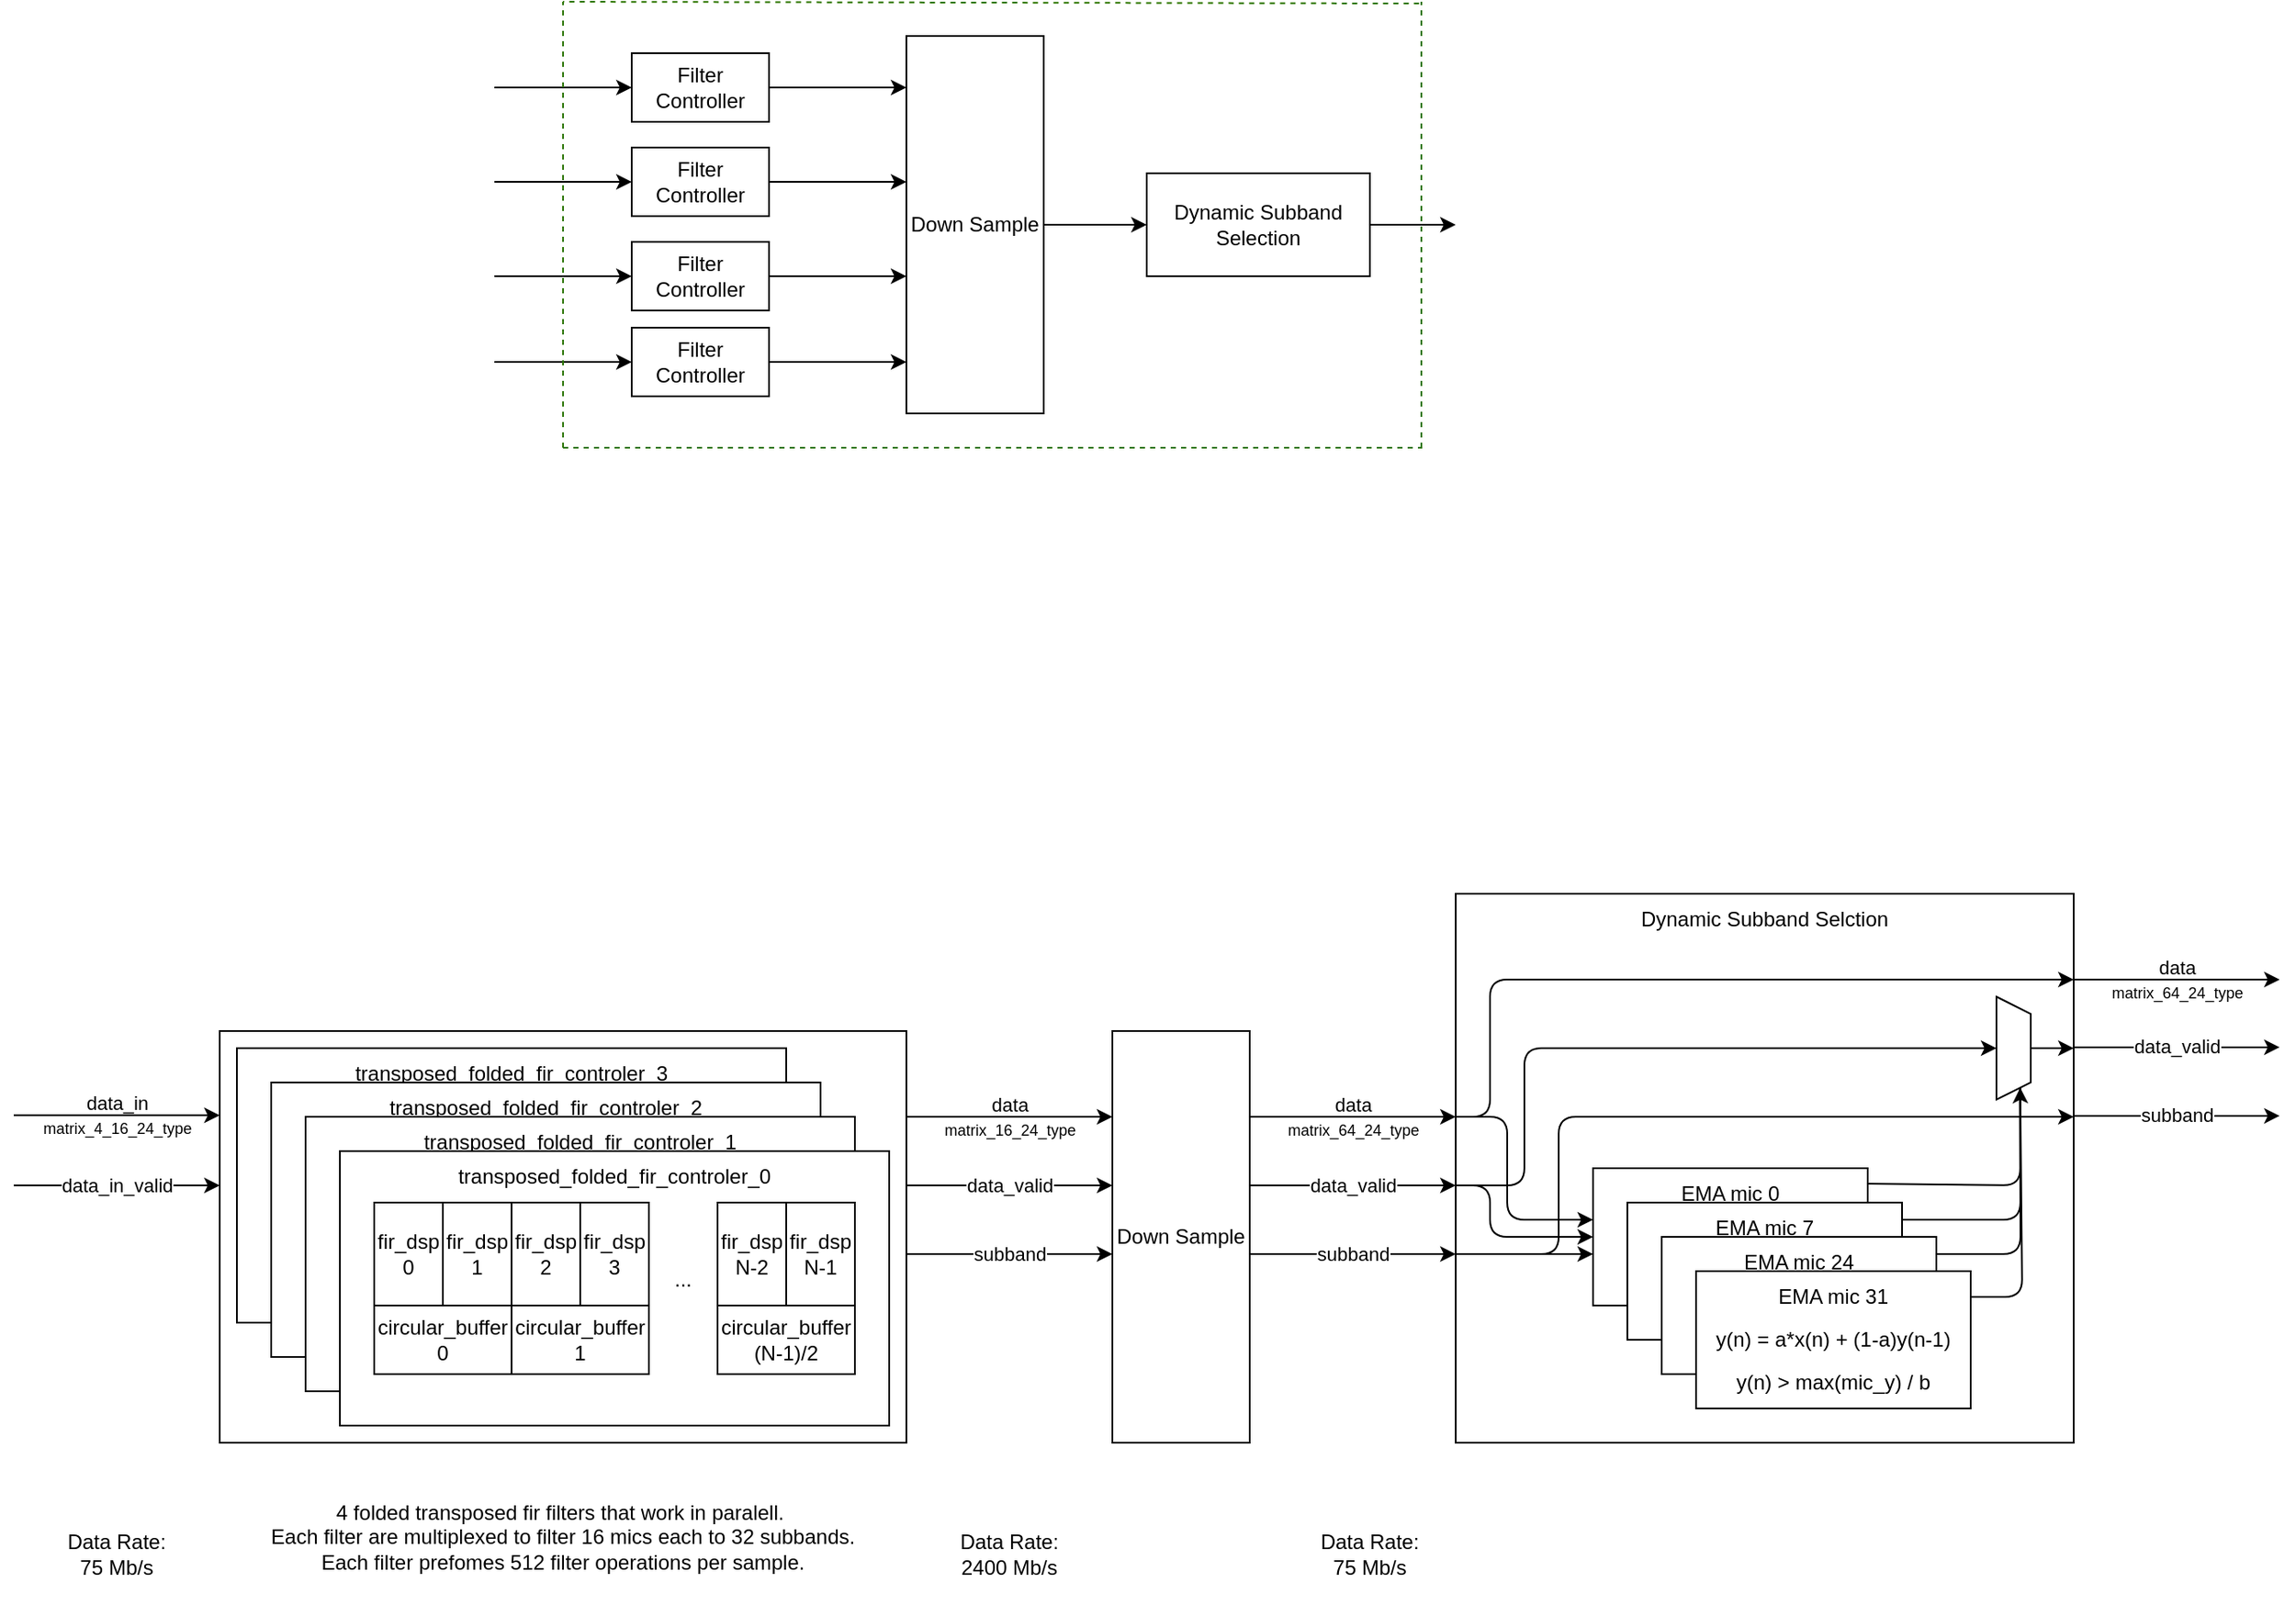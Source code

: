 <mxfile>
    <diagram id="MvCEYH_XK5sE-I13OhJE" name="Page-1">
        <mxGraphModel dx="1526" dy="1309" grid="1" gridSize="10" guides="1" tooltips="1" connect="1" arrows="1" fold="1" page="1" pageScale="1" pageWidth="1920" pageHeight="1200" math="0" shadow="0">
            <root>
                <mxCell id="0"/>
                <mxCell id="1" parent="0"/>
                <mxCell id="140" value="" style="rounded=0;whiteSpace=wrap;html=1;" parent="1" vertex="1">
                    <mxGeometry x="880" y="600" width="360" height="320" as="geometry"/>
                </mxCell>
                <mxCell id="85" value="" style="rounded=0;whiteSpace=wrap;html=1;strokeColor=light-dark(#000000,#B3B3B3);" parent="1" vertex="1">
                    <mxGeometry x="160" y="680" width="400" height="240" as="geometry"/>
                </mxCell>
                <mxCell id="2" value="" style="edgeStyle=none;html=1;" parent="1" target="4" edge="1">
                    <mxGeometry relative="1" as="geometry">
                        <mxPoint x="320" y="130" as="sourcePoint"/>
                    </mxGeometry>
                </mxCell>
                <mxCell id="3" value="" style="edgeStyle=none;html=1;" parent="1" source="4" edge="1">
                    <mxGeometry relative="1" as="geometry">
                        <mxPoint x="560" y="130" as="targetPoint"/>
                    </mxGeometry>
                </mxCell>
                <mxCell id="4" value="Filter Controller" style="rounded=0;whiteSpace=wrap;html=1;" parent="1" vertex="1">
                    <mxGeometry x="400" y="110" width="80" height="40" as="geometry"/>
                </mxCell>
                <mxCell id="5" value="" style="edgeStyle=none;html=1;" parent="1" source="6" target="8" edge="1">
                    <mxGeometry relative="1" as="geometry"/>
                </mxCell>
                <mxCell id="6" value="Down Sample" style="rounded=0;whiteSpace=wrap;html=1;" parent="1" vertex="1">
                    <mxGeometry x="560" y="100" width="80" height="220" as="geometry"/>
                </mxCell>
                <mxCell id="7" value="" style="edgeStyle=none;html=1;" parent="1" source="8" edge="1">
                    <mxGeometry relative="1" as="geometry">
                        <mxPoint x="880" y="210" as="targetPoint"/>
                    </mxGeometry>
                </mxCell>
                <mxCell id="8" value="Dynamic Subband Selection" style="rounded=0;whiteSpace=wrap;html=1;" parent="1" vertex="1">
                    <mxGeometry x="700" y="180" width="130" height="60" as="geometry"/>
                </mxCell>
                <mxCell id="9" value="" style="edgeStyle=none;html=1;" parent="1" source="10" edge="1">
                    <mxGeometry relative="1" as="geometry">
                        <mxPoint x="560" y="185" as="targetPoint"/>
                    </mxGeometry>
                </mxCell>
                <mxCell id="10" value="Filter Controller" style="rounded=0;whiteSpace=wrap;html=1;" parent="1" vertex="1">
                    <mxGeometry x="400" y="165" width="80" height="40" as="geometry"/>
                </mxCell>
                <mxCell id="11" value="" style="edgeStyle=none;html=1;" parent="1" source="12" edge="1">
                    <mxGeometry relative="1" as="geometry">
                        <mxPoint x="560" y="240" as="targetPoint"/>
                    </mxGeometry>
                </mxCell>
                <mxCell id="12" value="Filter Controller" style="rounded=0;whiteSpace=wrap;html=1;" parent="1" vertex="1">
                    <mxGeometry x="400" y="220" width="80" height="40" as="geometry"/>
                </mxCell>
                <mxCell id="13" value="" style="edgeStyle=none;html=1;" parent="1" source="14" edge="1">
                    <mxGeometry relative="1" as="geometry">
                        <mxPoint x="560" y="290" as="targetPoint"/>
                    </mxGeometry>
                </mxCell>
                <mxCell id="14" value="Filter Controller" style="rounded=0;whiteSpace=wrap;html=1;" parent="1" vertex="1">
                    <mxGeometry x="400" y="270" width="80" height="40" as="geometry"/>
                </mxCell>
                <mxCell id="15" value="" style="edgeStyle=none;html=1;" parent="1" edge="1">
                    <mxGeometry relative="1" as="geometry">
                        <mxPoint x="400" y="185" as="targetPoint"/>
                        <mxPoint x="320" y="185" as="sourcePoint"/>
                    </mxGeometry>
                </mxCell>
                <mxCell id="16" value="" style="edgeStyle=none;html=1;" parent="1" edge="1">
                    <mxGeometry relative="1" as="geometry">
                        <mxPoint x="400" y="240" as="targetPoint"/>
                        <mxPoint x="320" y="240" as="sourcePoint"/>
                    </mxGeometry>
                </mxCell>
                <mxCell id="17" value="" style="edgeStyle=none;html=1;" parent="1" edge="1">
                    <mxGeometry relative="1" as="geometry">
                        <mxPoint x="400" y="290" as="targetPoint"/>
                        <mxPoint x="320" y="290" as="sourcePoint"/>
                    </mxGeometry>
                </mxCell>
                <mxCell id="18" value="" style="endArrow=none;dashed=1;html=1;fillColor=#60a917;strokeColor=#2D7600;" parent="1" edge="1">
                    <mxGeometry width="50" height="50" relative="1" as="geometry">
                        <mxPoint x="360" y="340" as="sourcePoint"/>
                        <mxPoint x="360" y="80" as="targetPoint"/>
                    </mxGeometry>
                </mxCell>
                <mxCell id="19" value="" style="endArrow=none;dashed=1;html=1;fillColor=#60a917;strokeColor=#2D7600;" parent="1" edge="1">
                    <mxGeometry width="50" height="50" relative="1" as="geometry">
                        <mxPoint x="860" y="340" as="sourcePoint"/>
                        <mxPoint x="860" y="80" as="targetPoint"/>
                    </mxGeometry>
                </mxCell>
                <mxCell id="21" value="" style="endArrow=none;dashed=1;html=1;fillColor=#60a917;strokeColor=#2D7600;entryX=1;entryY=1;entryDx=0;entryDy=0;entryPerimeter=0;" parent="1" edge="1" target="19">
                    <mxGeometry width="50" height="50" relative="1" as="geometry">
                        <mxPoint x="360" y="340" as="sourcePoint"/>
                        <mxPoint x="840" y="340" as="targetPoint"/>
                    </mxGeometry>
                </mxCell>
                <mxCell id="22" value="" style="endArrow=none;dashed=1;html=1;fillColor=#60a917;strokeColor=#2D7600;exitX=-2.65;exitY=0.004;exitDx=0;exitDy=0;exitPerimeter=0;" parent="1" edge="1" source="19">
                    <mxGeometry width="50" height="50" relative="1" as="geometry">
                        <mxPoint x="840" y="80" as="sourcePoint"/>
                        <mxPoint x="360" y="80" as="targetPoint"/>
                    </mxGeometry>
                </mxCell>
                <mxCell id="45" value="Down Sample" style="rounded=0;whiteSpace=wrap;html=1;" parent="1" vertex="1">
                    <mxGeometry x="680" y="680" width="80" height="240" as="geometry"/>
                </mxCell>
                <mxCell id="46" value="data&lt;div&gt;&lt;div&gt;&lt;font style=&quot;font-size: 9px;&quot;&gt;matrix_64_24_type&lt;/font&gt;&lt;/div&gt;&lt;/div&gt;" style="endArrow=classic;html=1;labelBackgroundColor=none;" parent="1" edge="1">
                    <mxGeometry width="50" height="50" relative="1" as="geometry">
                        <mxPoint x="760" y="730" as="sourcePoint"/>
                        <mxPoint x="880" y="730" as="targetPoint"/>
                        <mxPoint as="offset"/>
                    </mxGeometry>
                </mxCell>
                <mxCell id="47" value="data_valid" style="endArrow=classic;html=1;" parent="1" edge="1">
                    <mxGeometry width="50" height="50" relative="1" as="geometry">
                        <mxPoint x="760" y="770" as="sourcePoint"/>
                        <mxPoint x="880" y="770" as="targetPoint"/>
                    </mxGeometry>
                </mxCell>
                <mxCell id="48" value="subband" style="endArrow=classic;html=1;" parent="1" edge="1">
                    <mxGeometry width="50" height="50" relative="1" as="geometry">
                        <mxPoint x="760" y="810" as="sourcePoint"/>
                        <mxPoint x="880" y="810" as="targetPoint"/>
                    </mxGeometry>
                </mxCell>
                <mxCell id="67" value="" style="rounded=0;whiteSpace=wrap;html=1;" parent="1" vertex="1">
                    <mxGeometry x="170" y="690" width="320" height="160" as="geometry"/>
                </mxCell>
                <mxCell id="68" value="transposed_folded_fir_controler_3" style="text;html=1;align=center;verticalAlign=middle;whiteSpace=wrap;rounded=0;" parent="1" vertex="1">
                    <mxGeometry x="170" y="690" width="320" height="30" as="geometry"/>
                </mxCell>
                <mxCell id="69" value="" style="rounded=0;whiteSpace=wrap;html=1;" parent="1" vertex="1">
                    <mxGeometry x="190" y="710" width="320" height="160" as="geometry"/>
                </mxCell>
                <mxCell id="70" value="transposed_folded_fir_controler_2" style="text;html=1;align=center;verticalAlign=middle;whiteSpace=wrap;rounded=0;" parent="1" vertex="1">
                    <mxGeometry x="190" y="710" width="320" height="30" as="geometry"/>
                </mxCell>
                <mxCell id="71" value="" style="rounded=0;whiteSpace=wrap;html=1;" parent="1" vertex="1">
                    <mxGeometry x="210" y="730" width="320" height="160" as="geometry"/>
                </mxCell>
                <mxCell id="72" value="transposed_folded_fir_controler_1" style="text;html=1;align=center;verticalAlign=middle;whiteSpace=wrap;rounded=0;" parent="1" vertex="1">
                    <mxGeometry x="210" y="730" width="320" height="30" as="geometry"/>
                </mxCell>
                <mxCell id="73" value="" style="rounded=0;whiteSpace=wrap;html=1;" parent="1" vertex="1">
                    <mxGeometry x="230" y="750" width="320" height="160" as="geometry"/>
                </mxCell>
                <mxCell id="74" value="transposed_folded_fir_controler_0" style="text;html=1;align=center;verticalAlign=middle;whiteSpace=wrap;rounded=0;" parent="1" vertex="1">
                    <mxGeometry x="230" y="750" width="320" height="30" as="geometry"/>
                </mxCell>
                <mxCell id="75" value="fir_dsp&lt;div&gt;0&lt;/div&gt;" style="rounded=0;whiteSpace=wrap;html=1;" parent="1" vertex="1">
                    <mxGeometry x="250" y="780" width="40" height="60" as="geometry"/>
                </mxCell>
                <mxCell id="76" value="fir_dsp&lt;div&gt;1&lt;/div&gt;" style="rounded=0;whiteSpace=wrap;html=1;" parent="1" vertex="1">
                    <mxGeometry x="290" y="780" width="40" height="60" as="geometry"/>
                </mxCell>
                <mxCell id="77" value="fir_dsp&lt;div&gt;2&lt;/div&gt;" style="rounded=0;whiteSpace=wrap;html=1;" parent="1" vertex="1">
                    <mxGeometry x="330" y="780" width="40" height="60" as="geometry"/>
                </mxCell>
                <mxCell id="78" value="fir_dsp&lt;div&gt;3&lt;/div&gt;" style="rounded=0;whiteSpace=wrap;html=1;" parent="1" vertex="1">
                    <mxGeometry x="370" y="780" width="40" height="60" as="geometry"/>
                </mxCell>
                <mxCell id="79" value="fir_dsp&lt;div&gt;N-2&lt;/div&gt;" style="rounded=0;whiteSpace=wrap;html=1;" parent="1" vertex="1">
                    <mxGeometry x="450" y="780" width="40" height="60" as="geometry"/>
                </mxCell>
                <mxCell id="80" value="fir_dsp&lt;div&gt;N-1&lt;/div&gt;" style="rounded=0;whiteSpace=wrap;html=1;" parent="1" vertex="1">
                    <mxGeometry x="490" y="780" width="40" height="60" as="geometry"/>
                </mxCell>
                <mxCell id="81" value="..." style="text;html=1;align=center;verticalAlign=middle;whiteSpace=wrap;rounded=0;" parent="1" vertex="1">
                    <mxGeometry x="410" y="810" width="40" height="30" as="geometry"/>
                </mxCell>
                <mxCell id="82" value="circular_buffer&lt;div&gt;0&lt;/div&gt;" style="rounded=0;whiteSpace=wrap;html=1;" parent="1" vertex="1">
                    <mxGeometry x="250" y="840" width="80" height="40" as="geometry"/>
                </mxCell>
                <mxCell id="83" value="circular_buffer&lt;div&gt;1&lt;/div&gt;" style="rounded=0;whiteSpace=wrap;html=1;" parent="1" vertex="1">
                    <mxGeometry x="330" y="840" width="80" height="40" as="geometry"/>
                </mxCell>
                <mxCell id="84" value="circular_buffer&lt;div&gt;(N-1)/2&lt;/div&gt;" style="rounded=0;whiteSpace=wrap;html=1;" parent="1" vertex="1">
                    <mxGeometry x="450" y="840" width="80" height="40" as="geometry"/>
                </mxCell>
                <mxCell id="86" value="data_in&lt;div&gt;&lt;font style=&quot;font-size: 9px;&quot;&gt;matrix_4_16_24_type&lt;/font&gt;&lt;/div&gt;" style="endArrow=classic;html=1;labelBackgroundColor=none;" parent="1" edge="1">
                    <mxGeometry width="50" height="50" relative="1" as="geometry">
                        <mxPoint x="40" y="729.17" as="sourcePoint"/>
                        <mxPoint x="160" y="729.17" as="targetPoint"/>
                        <mxPoint as="offset"/>
                    </mxGeometry>
                </mxCell>
                <mxCell id="87" value="data_in_valid" style="endArrow=classic;html=1;" parent="1" edge="1">
                    <mxGeometry width="50" height="50" relative="1" as="geometry">
                        <mxPoint x="40" y="770" as="sourcePoint"/>
                        <mxPoint x="160" y="770" as="targetPoint"/>
                    </mxGeometry>
                </mxCell>
                <mxCell id="88" value="data&lt;div&gt;&lt;div&gt;&lt;font style=&quot;font-size: 9px;&quot;&gt;matrix_16_24_type&lt;/font&gt;&lt;/div&gt;&lt;/div&gt;" style="endArrow=classic;html=1;labelBackgroundColor=none;" parent="1" edge="1">
                    <mxGeometry width="50" height="50" relative="1" as="geometry">
                        <mxPoint x="560" y="730" as="sourcePoint"/>
                        <mxPoint x="680" y="730" as="targetPoint"/>
                        <mxPoint as="offset"/>
                    </mxGeometry>
                </mxCell>
                <mxCell id="89" value="data_valid" style="endArrow=classic;html=1;" parent="1" edge="1">
                    <mxGeometry width="50" height="50" relative="1" as="geometry">
                        <mxPoint x="560" y="770" as="sourcePoint"/>
                        <mxPoint x="680" y="770" as="targetPoint"/>
                    </mxGeometry>
                </mxCell>
                <mxCell id="90" value="subband" style="endArrow=classic;html=1;" parent="1" edge="1">
                    <mxGeometry width="50" height="50" relative="1" as="geometry">
                        <mxPoint x="560" y="810" as="sourcePoint"/>
                        <mxPoint x="680" y="810" as="targetPoint"/>
                    </mxGeometry>
                </mxCell>
                <mxCell id="92" value="Data Rate:&lt;div&gt;75 Mb/s&lt;/div&gt;" style="text;html=1;align=center;verticalAlign=middle;whiteSpace=wrap;rounded=0;" parent="1" vertex="1">
                    <mxGeometry x="40" y="970" width="120" height="30" as="geometry"/>
                </mxCell>
                <mxCell id="93" value="Data Rate:&lt;div&gt;2400 Mb/s&lt;/div&gt;" style="text;html=1;align=center;verticalAlign=middle;whiteSpace=wrap;rounded=0;" parent="1" vertex="1">
                    <mxGeometry x="560" y="970" width="120" height="30" as="geometry"/>
                </mxCell>
                <mxCell id="94" value="Data Rate:&lt;div&gt;75 Mb/s&lt;/div&gt;" style="text;html=1;align=center;verticalAlign=middle;whiteSpace=wrap;rounded=0;" parent="1" vertex="1">
                    <mxGeometry x="770" y="970" width="120" height="30" as="geometry"/>
                </mxCell>
                <mxCell id="99" value="Dynamic Subband Selction" style="text;html=1;align=center;verticalAlign=middle;whiteSpace=wrap;rounded=0;" parent="1" vertex="1">
                    <mxGeometry x="900" y="600" width="320" height="30" as="geometry"/>
                </mxCell>
                <mxCell id="111" value="data&lt;div&gt;&lt;div&gt;&lt;font style=&quot;font-size: 9px;&quot;&gt;matrix_64_24_type&lt;/font&gt;&lt;/div&gt;&lt;/div&gt;" style="endArrow=classic;html=1;labelBackgroundColor=none;" parent="1" edge="1">
                    <mxGeometry width="50" height="50" relative="1" as="geometry">
                        <mxPoint x="1240" y="650" as="sourcePoint"/>
                        <mxPoint x="1360" y="650" as="targetPoint"/>
                        <mxPoint as="offset"/>
                    </mxGeometry>
                </mxCell>
                <mxCell id="113" value="subband" style="endArrow=classic;html=1;" parent="1" edge="1">
                    <mxGeometry width="50" height="50" relative="1" as="geometry">
                        <mxPoint x="1240" y="729.46" as="sourcePoint"/>
                        <mxPoint x="1360" y="729.46" as="targetPoint"/>
                    </mxGeometry>
                </mxCell>
                <mxCell id="114" value="data_valid" style="endArrow=classic;html=1;" parent="1" edge="1">
                    <mxGeometry width="50" height="50" relative="1" as="geometry">
                        <mxPoint x="1240" y="689.46" as="sourcePoint"/>
                        <mxPoint x="1360" y="689.46" as="targetPoint"/>
                    </mxGeometry>
                </mxCell>
                <mxCell id="116" value="4 folded transposed fir filters that work in paralell.&amp;nbsp;&lt;div&gt;Each filter are multiplexed to filter 16 mics each to 32 subbands.&lt;/div&gt;&lt;div&gt;Each filter prefomes 512 filter operations per sample.&lt;/div&gt;" style="text;html=1;align=center;verticalAlign=middle;whiteSpace=wrap;rounded=0;" parent="1" vertex="1">
                    <mxGeometry x="160" y="930" width="400" height="90" as="geometry"/>
                </mxCell>
                <mxCell id="117" value="" style="externalPins=0;recursiveResize=0;shadow=0;dashed=0;align=center;html=1;strokeWidth=1;shape=mxgraph.rtl.abstract.entity;container=1;collapsible=0;kind=sequential;drawPins=0;left=3;right=2;bottom=0;top=0;" parent="1" vertex="1">
                    <mxGeometry x="960" y="760" width="160" height="80" as="geometry"/>
                </mxCell>
                <mxCell id="119" value="EMA mic 0" style="text;html=1;align=center;verticalAlign=middle;whiteSpace=wrap;rounded=0;" parent="117" vertex="1">
                    <mxGeometry width="160" height="30" as="geometry"/>
                </mxCell>
                <mxCell id="121" value="" style="externalPins=0;recursiveResize=0;shadow=0;dashed=0;align=center;html=1;strokeWidth=1;shape=mxgraph.rtl.abstract.entity;container=1;collapsible=0;kind=sequential;drawPins=0;left=3;right=2;bottom=0;top=0;" parent="117" vertex="1">
                    <mxGeometry x="20" y="20" width="160" height="80" as="geometry"/>
                </mxCell>
                <mxCell id="126" value="EMA mic 7" style="text;html=1;align=center;verticalAlign=middle;whiteSpace=wrap;rounded=0;" parent="121" vertex="1">
                    <mxGeometry width="160" height="30" as="geometry"/>
                </mxCell>
                <mxCell id="123" value="" style="externalPins=0;recursiveResize=0;shadow=0;dashed=0;align=center;html=1;strokeWidth=1;shape=mxgraph.rtl.abstract.entity;container=1;collapsible=0;kind=sequential;drawPins=0;left=3;right=2;bottom=0;top=0;" parent="1" vertex="1">
                    <mxGeometry x="1000" y="800" width="160" height="80" as="geometry"/>
                </mxCell>
                <mxCell id="124" value="EMA mic 24" style="text;html=1;align=center;verticalAlign=middle;whiteSpace=wrap;rounded=0;" parent="123" vertex="1">
                    <mxGeometry width="160" height="30" as="geometry"/>
                </mxCell>
                <mxCell id="125" value="" style="externalPins=0;recursiveResize=0;shadow=0;dashed=0;align=center;html=1;strokeWidth=1;shape=mxgraph.rtl.abstract.entity;container=1;collapsible=0;kind=sequential;drawPins=0;left=3;right=2;bottom=0;top=0;" parent="123" vertex="1">
                    <mxGeometry x="20" y="20" width="160" height="80" as="geometry"/>
                </mxCell>
                <mxCell id="127" value="EMA mic 31" style="text;html=1;align=center;verticalAlign=middle;whiteSpace=wrap;rounded=0;" parent="125" vertex="1">
                    <mxGeometry width="160" height="30" as="geometry"/>
                </mxCell>
                <mxCell id="128" value="y(n) = a*x(n) + (1-a)y(n-1)" style="text;html=1;align=center;verticalAlign=middle;whiteSpace=wrap;rounded=0;" parent="125" vertex="1">
                    <mxGeometry x="10" y="25" width="140" height="30" as="geometry"/>
                </mxCell>
                <mxCell id="129" value="y(n) &amp;gt; max(mic_y) / b" style="text;html=1;align=center;verticalAlign=middle;whiteSpace=wrap;rounded=0;" parent="125" vertex="1">
                    <mxGeometry y="50" width="160" height="30" as="geometry"/>
                </mxCell>
                <mxCell id="139" style="edgeStyle=none;html=1;" parent="1" edge="1">
                    <mxGeometry relative="1" as="geometry">
                        <mxPoint x="1240" y="690" as="targetPoint"/>
                        <mxPoint x="1210" y="690" as="sourcePoint"/>
                    </mxGeometry>
                </mxCell>
                <mxCell id="134" value="" style="endArrow=classic;html=1;entryX=0.5;entryY=1;entryDx=0;entryDy=0;" parent="1" target="144" edge="1">
                    <mxGeometry width="50" height="50" relative="1" as="geometry">
                        <mxPoint x="880" y="770" as="sourcePoint"/>
                        <mxPoint x="1190" y="690" as="targetPoint"/>
                        <Array as="points">
                            <mxPoint x="920" y="770"/>
                            <mxPoint x="920" y="690"/>
                        </Array>
                    </mxGeometry>
                </mxCell>
                <mxCell id="135" value="" style="endArrow=classic;html=1;" parent="1" edge="1">
                    <mxGeometry width="50" height="50" relative="1" as="geometry">
                        <mxPoint x="880" y="810" as="sourcePoint"/>
                        <mxPoint x="1240" y="730" as="targetPoint"/>
                        <Array as="points">
                            <mxPoint x="940" y="810"/>
                            <mxPoint x="940" y="730"/>
                        </Array>
                    </mxGeometry>
                </mxCell>
                <mxCell id="137" value="" style="endArrow=classic;html=1;" parent="1" edge="1">
                    <mxGeometry width="50" height="50" relative="1" as="geometry">
                        <mxPoint x="880" y="730" as="sourcePoint"/>
                        <mxPoint x="1240" y="650" as="targetPoint"/>
                        <Array as="points">
                            <mxPoint x="900" y="730"/>
                            <mxPoint x="900" y="650"/>
                        </Array>
                    </mxGeometry>
                </mxCell>
                <mxCell id="138" value="" style="endArrow=classic;html=1;entryX=1;entryY=0.25;entryDx=0;entryDy=0;exitX=1;exitY=0.5;exitDx=0;exitDy=0;" parent="1" target="144" edge="1" source="127">
                    <mxGeometry width="50" height="50" relative="1" as="geometry">
                        <mxPoint x="1180" y="860" as="sourcePoint"/>
                        <mxPoint x="1200.04" y="715.92" as="targetPoint"/>
                        <Array as="points">
                            <mxPoint x="1210" y="835"/>
                        </Array>
                    </mxGeometry>
                </mxCell>
                <mxCell id="141" value="" style="endArrow=classic;html=1;" parent="1" edge="1">
                    <mxGeometry width="50" height="50" relative="1" as="geometry">
                        <mxPoint x="880" y="810" as="sourcePoint"/>
                        <mxPoint x="960" y="810" as="targetPoint"/>
                    </mxGeometry>
                </mxCell>
                <mxCell id="142" value="" style="endArrow=classic;html=1;" parent="1" edge="1">
                    <mxGeometry width="50" height="50" relative="1" as="geometry">
                        <mxPoint x="880" y="770" as="sourcePoint"/>
                        <mxPoint x="960" y="800" as="targetPoint"/>
                        <Array as="points">
                            <mxPoint x="900" y="770"/>
                            <mxPoint x="900" y="800"/>
                        </Array>
                    </mxGeometry>
                </mxCell>
                <mxCell id="143" value="" style="endArrow=classic;html=1;" parent="1" edge="1">
                    <mxGeometry width="50" height="50" relative="1" as="geometry">
                        <mxPoint x="880" y="730" as="sourcePoint"/>
                        <mxPoint x="960" y="790" as="targetPoint"/>
                        <Array as="points">
                            <mxPoint x="910" y="730"/>
                            <mxPoint x="910" y="790"/>
                        </Array>
                    </mxGeometry>
                </mxCell>
                <mxCell id="144" value="" style="shape=trapezoid;perimeter=trapezoidPerimeter;whiteSpace=wrap;html=1;fixedSize=1;rotation=90;size=10;" vertex="1" parent="1">
                    <mxGeometry x="1175" y="680" width="60" height="20" as="geometry"/>
                </mxCell>
                <mxCell id="146" value="" style="endArrow=none;html=1;entryX=1;entryY=0.25;entryDx=0;entryDy=0;" edge="1" parent="1" target="144">
                    <mxGeometry width="50" height="50" relative="1" as="geometry">
                        <mxPoint x="1160" y="810" as="sourcePoint"/>
                        <mxPoint x="1210" y="760" as="targetPoint"/>
                        <Array as="points">
                            <mxPoint x="1209" y="810"/>
                        </Array>
                    </mxGeometry>
                </mxCell>
                <mxCell id="147" value="" style="endArrow=none;html=1;entryX=1;entryY=0.25;entryDx=0;entryDy=0;" edge="1" parent="1" target="144">
                    <mxGeometry width="50" height="50" relative="1" as="geometry">
                        <mxPoint x="1140" y="790" as="sourcePoint"/>
                        <mxPoint x="1209" y="690" as="targetPoint"/>
                        <Array as="points">
                            <mxPoint x="1209" y="790"/>
                        </Array>
                    </mxGeometry>
                </mxCell>
                <mxCell id="148" value="" style="endArrow=none;html=1;entryX=1;entryY=0.25;entryDx=0;entryDy=0;" edge="1" parent="1" target="144">
                    <mxGeometry width="50" height="50" relative="1" as="geometry">
                        <mxPoint x="1120" y="769" as="sourcePoint"/>
                        <mxPoint x="1209" y="690" as="targetPoint"/>
                        <Array as="points">
                            <mxPoint x="1209" y="770"/>
                        </Array>
                    </mxGeometry>
                </mxCell>
            </root>
        </mxGraphModel>
    </diagram>
</mxfile>